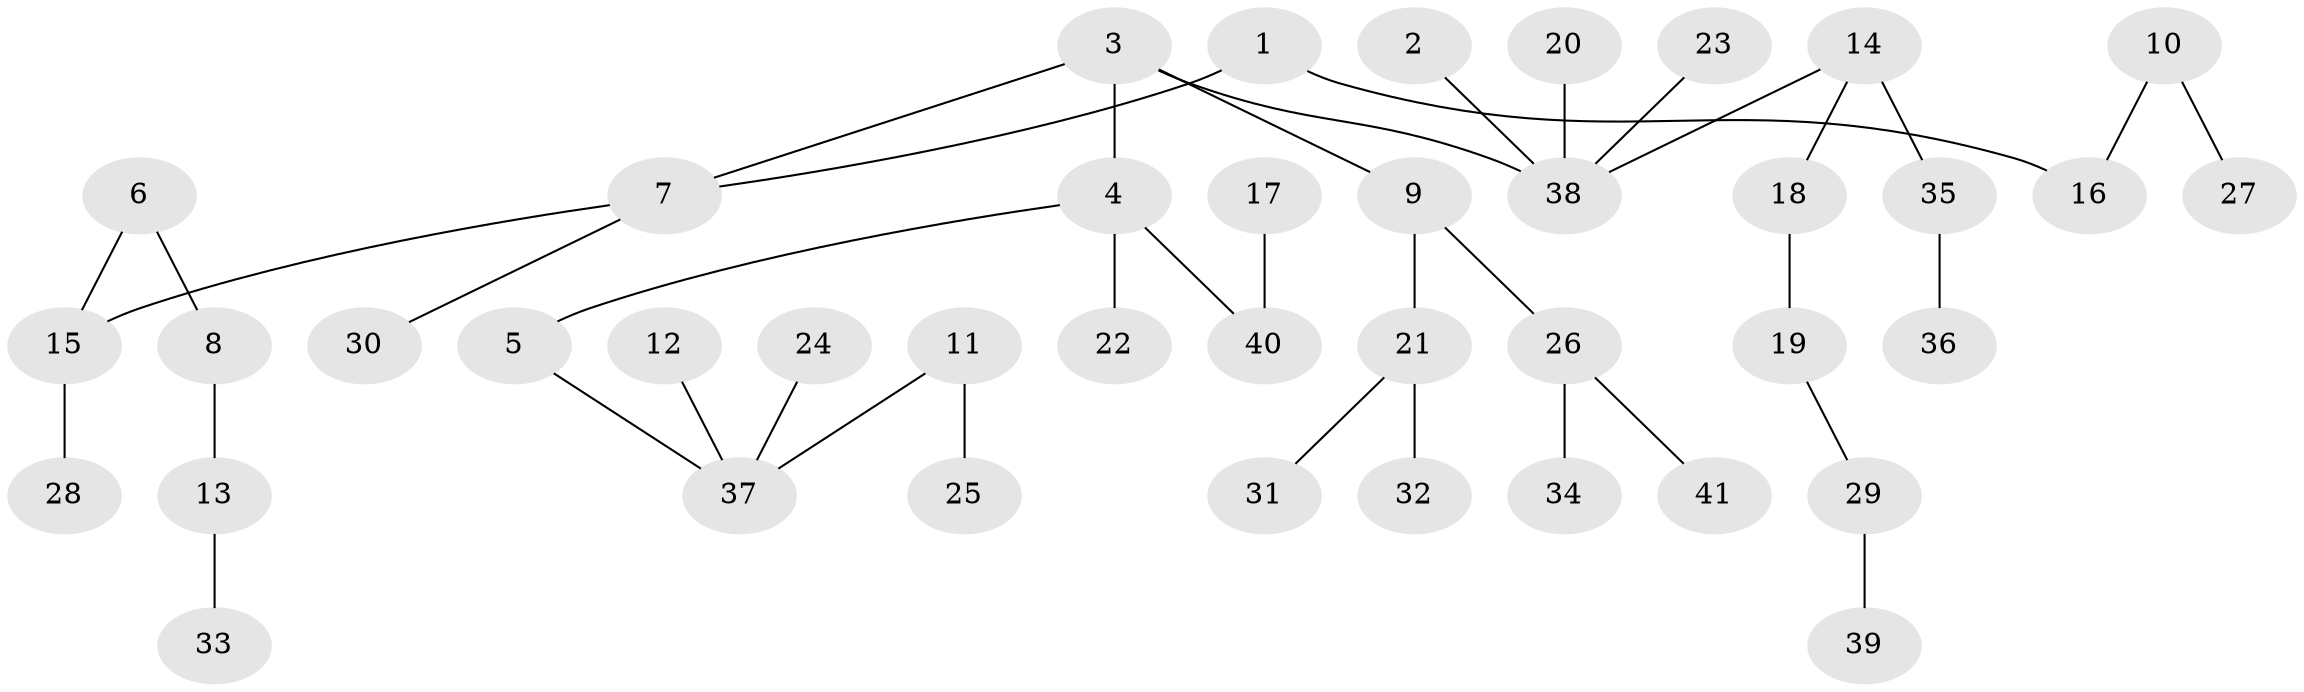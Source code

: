 // original degree distribution, {6: 0.017241379310344827, 5: 0.05172413793103448, 3: 0.08620689655172414, 1: 0.4827586206896552, 2: 0.29310344827586204, 4: 0.06896551724137931}
// Generated by graph-tools (version 1.1) at 2025/37/03/04/25 23:37:26]
// undirected, 41 vertices, 40 edges
graph export_dot {
  node [color=gray90,style=filled];
  1;
  2;
  3;
  4;
  5;
  6;
  7;
  8;
  9;
  10;
  11;
  12;
  13;
  14;
  15;
  16;
  17;
  18;
  19;
  20;
  21;
  22;
  23;
  24;
  25;
  26;
  27;
  28;
  29;
  30;
  31;
  32;
  33;
  34;
  35;
  36;
  37;
  38;
  39;
  40;
  41;
  1 -- 7 [weight=1.0];
  1 -- 16 [weight=1.0];
  2 -- 38 [weight=1.0];
  3 -- 4 [weight=1.0];
  3 -- 7 [weight=1.0];
  3 -- 9 [weight=1.0];
  3 -- 38 [weight=1.0];
  4 -- 5 [weight=1.0];
  4 -- 22 [weight=1.0];
  4 -- 40 [weight=1.0];
  5 -- 37 [weight=1.0];
  6 -- 8 [weight=1.0];
  6 -- 15 [weight=1.0];
  7 -- 15 [weight=1.0];
  7 -- 30 [weight=1.0];
  8 -- 13 [weight=1.0];
  9 -- 21 [weight=1.0];
  9 -- 26 [weight=1.0];
  10 -- 16 [weight=1.0];
  10 -- 27 [weight=1.0];
  11 -- 25 [weight=1.0];
  11 -- 37 [weight=1.0];
  12 -- 37 [weight=1.0];
  13 -- 33 [weight=1.0];
  14 -- 18 [weight=1.0];
  14 -- 35 [weight=1.0];
  14 -- 38 [weight=1.0];
  15 -- 28 [weight=1.0];
  17 -- 40 [weight=1.0];
  18 -- 19 [weight=1.0];
  19 -- 29 [weight=1.0];
  20 -- 38 [weight=1.0];
  21 -- 31 [weight=1.0];
  21 -- 32 [weight=1.0];
  23 -- 38 [weight=1.0];
  24 -- 37 [weight=1.0];
  26 -- 34 [weight=1.0];
  26 -- 41 [weight=1.0];
  29 -- 39 [weight=1.0];
  35 -- 36 [weight=1.0];
}

